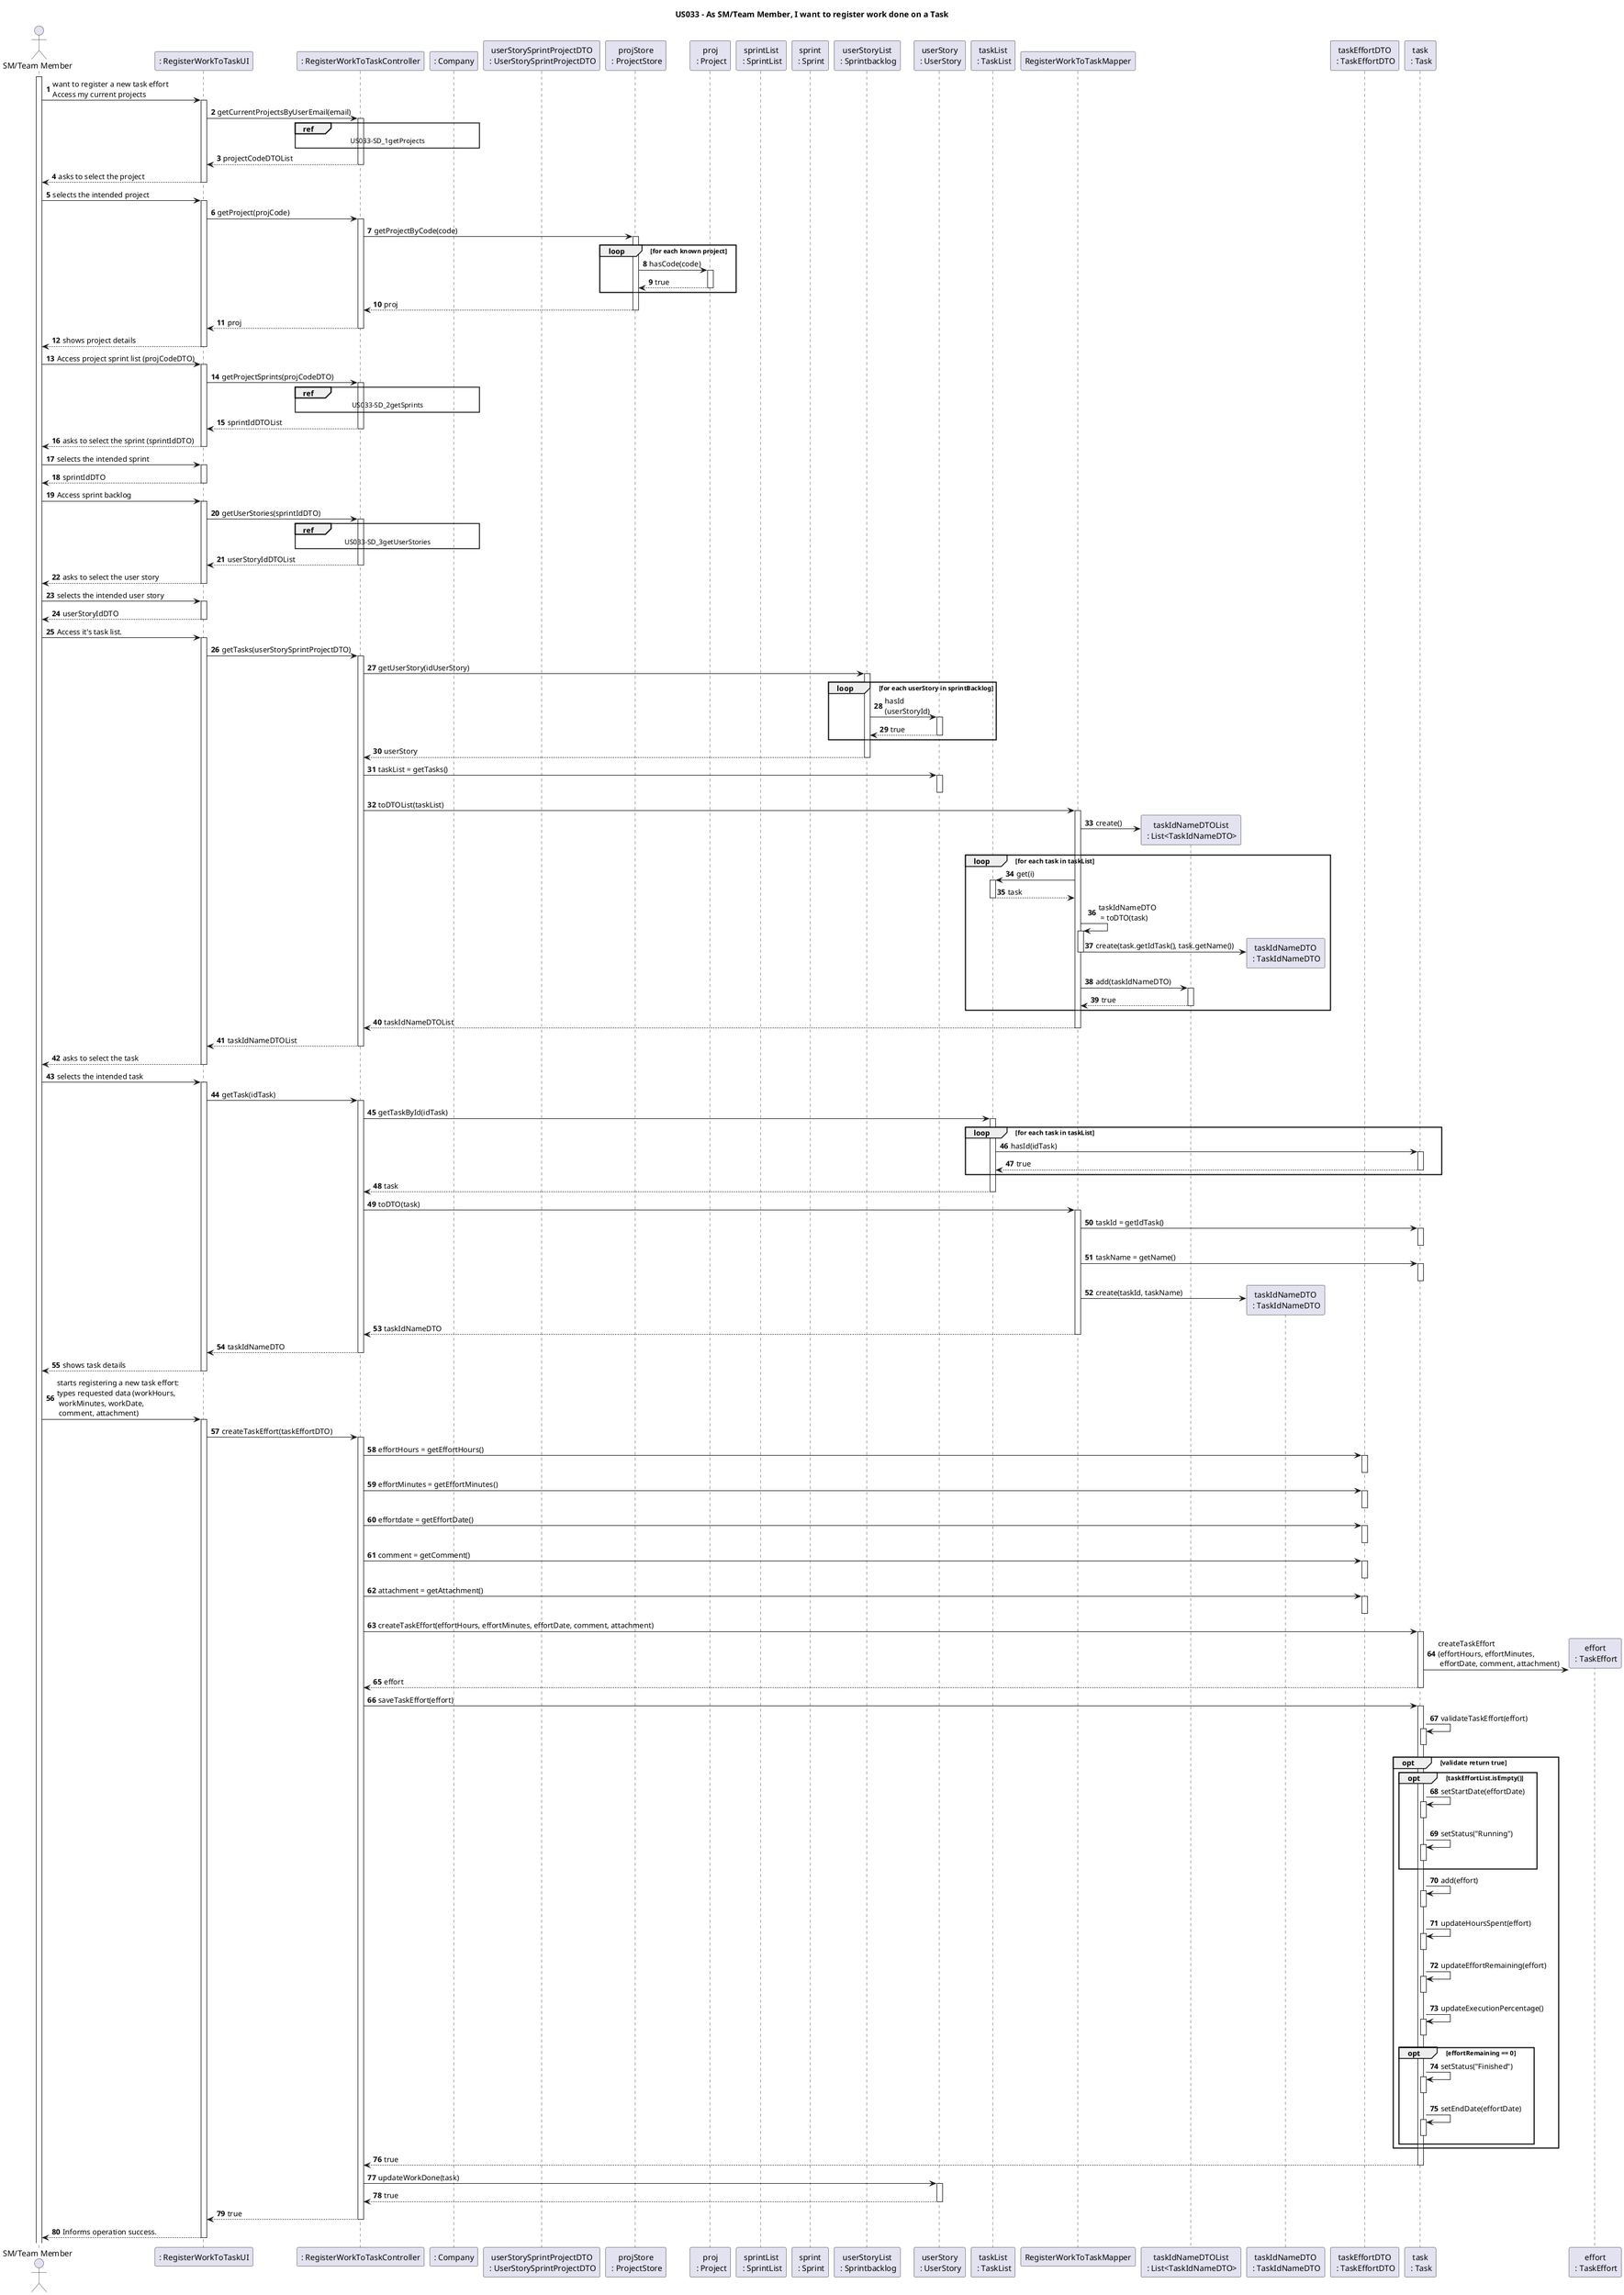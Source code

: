 @startuml
'https://plantuml.com/sequence-diagram

title US033 - As SM/Team Member, I want to register work done on a Task

autoactivate on
autonumber

actor "SM/Team Member" as User
participant ": RegisterWorkToTaskUI" as Ui
participant ": RegisterWorkToTaskController" as Ctrl
participant ": Company" as company
participant "userStorySprintProjectDTO\n : UserStorySprintProjectDTO" as userStorySprintProjectDTO
participant "projStore\n : ProjectStore" as projStore
participant "proj\n : Project" as project
participant "sprintList\n : SprintList" as sprintList
participant "sprint\n : Sprint" as sprint
participant "userStoryList\n : Sprintbacklog" as sprintBacklog
participant "userStory\n : UserStory" as userStory
participant "taskList\n : TaskList" as taskList
participant "RegisterWorkToTaskMapper" as mapper
participant "taskIdNameDTOList\n : List<TaskIdNameDTO>" as taskIdDTOList
participant "taskIdNameDTO\n : TaskIdNameDTO" as taskIdDTO
participant "taskEffortDTO\n : TaskEffortDTO" as effortDTO
participant "task\n : Task" as task
participant "effort\n : TaskEffort" as effort
activate User

User->Ui : want to register a new task effort\nAccess my current projects
Ui->Ctrl: getCurrentProjectsByUserEmail(email)
ref over Ctrl, company : US033-SD_1getProjects
Ctrl-->Ui:projectCodeDTOList
Ui-->User: asks to select the project

User->Ui: selects the intended project
Ui->Ctrl: getProject(projCode)
Ctrl->projStore: getProjectByCode(code)
loop for each known project
projStore->project: hasCode(code)
project-->projStore: true
end
projStore-->Ctrl: proj
Ctrl-->Ui: proj
Ui-->User: shows project details

User->Ui: Access project sprint list (projCodeDTO)
Ui->Ctrl: getProjectSprints(projCodeDTO)
ref over Ctrl, company : US033-SD_2getSprints
Ctrl-->Ui: sprintIdDTOList
Ui-->User: asks to select the sprint (sprintIdDTO)

User->Ui: selects the intended sprint
Ui-->User: sprintIdDTO

User->Ui: Access sprint backlog
Ui->Ctrl: getUserStories(sprintIdDTO)
ref over Ctrl, company : US033-SD_3getUserStories
Ctrl-->Ui: userStoryIdDTOList
Ui-->User: asks to select the user story

User->Ui: selects the intended user story
Ui-->User:userStoryIdDTO

User->Ui : Access it's task list.
Ui->Ctrl: getTasks(userStorySprintProjectDTO)

Ctrl->sprintBacklog: getUserStory(idUserStory)
loop for each userStory in sprintBacklog
sprintBacklog->userStory: hasId\n(userStoryId)
userStory-->sprintBacklog: true
end
sprintBacklog-->Ctrl: userStory

Ctrl->userStory: taskList = getTasks()
deactivate





Ctrl->mapper: toDTOList(taskList)
mapper->taskIdDTOList **: create()
loop for each task in taskList
mapper->taskList: get(i)
taskList-->mapper: task
mapper->mapper: taskIdNameDTO\n = toDTO(task)
mapper->taskIdDTO**: create(task.getIdTask(), task.getName())
deactivate mapper
mapper->taskIdDTOList: add(taskIdNameDTO)
taskIdDTOList-->mapper: true
end
mapper-->Ctrl: taskIdNameDTOList
Ctrl-->Ui: taskIdNameDTOList
Ui-->User: asks to select the task

User -> Ui: selects the intended task
Ui->Ctrl: getTask(idTask)
Ctrl->taskList: getTaskById(idTask)
loop for each task in taskList
taskList->task: hasId(idTask)
task-->taskList: true
end
taskList-->Ctrl: task
Ctrl->mapper: toDTO(task)
mapper->task:taskId = getIdTask()
deactivate
mapper->task:taskName = getName()
deactivate
mapper->taskIdDTO**: create(taskId, taskName)
mapper-->Ctrl: taskIdNameDTO
Ctrl-->Ui: taskIdNameDTO
Ui-->User: shows task details
User -> Ui: starts registering a new task effort:\ntypes requested data (workHours,\n workMinutes, workDate,\n comment, attachment)
Ui -> Ctrl: createTaskEffort(taskEffortDTO)
Ctrl->effortDTO: effortHours = getEffortHours()
deactivate
Ctrl->effortDTO: effortMinutes = getEffortMinutes()
deactivate
Ctrl->effortDTO: effortdate = getEffortDate()
deactivate
Ctrl->effortDTO: comment = getComment()
deactivate
Ctrl->effortDTO: attachment = getAttachment()
deactivate
Ctrl->task:createTaskEffort(effortHours, effortMinutes, effortDate, comment, attachment)
task->effort **: createTaskEffort\n(effortHours, effortMinutes,\n effortDate, comment, attachment)
task-->Ctrl: effort
Ctrl -> task: saveTaskEffort(effort)
task -> task: validateTaskEffort(effort)
deactivate task
opt validate return true
    opt taskEffortList.isEmpty()
    task -> task: setStartDate(effortDate)
    deactivate task
    task -> task: setStatus("Running")
    deactivate task
    end
task -> task: add(effort)
deactivate task
task -> task: updateHoursSpent(effort)
deactivate task
task -> task: updateEffortRemaining(effort)
deactivate task
task -> task: updateExecutionPercentage()
deactivate task
    opt effortRemaining == 0
    task -> task: setStatus("Finished")
    deactivate task
    task -> task: setEndDate(effortDate)
    deactivate task
    end
end
task-->Ctrl: true
Ctrl -> userStory: updateWorkDone(task)
userStory-->Ctrl: true
Ctrl-->Ui : true

Ui-->User : Informs operation success.
@enduml